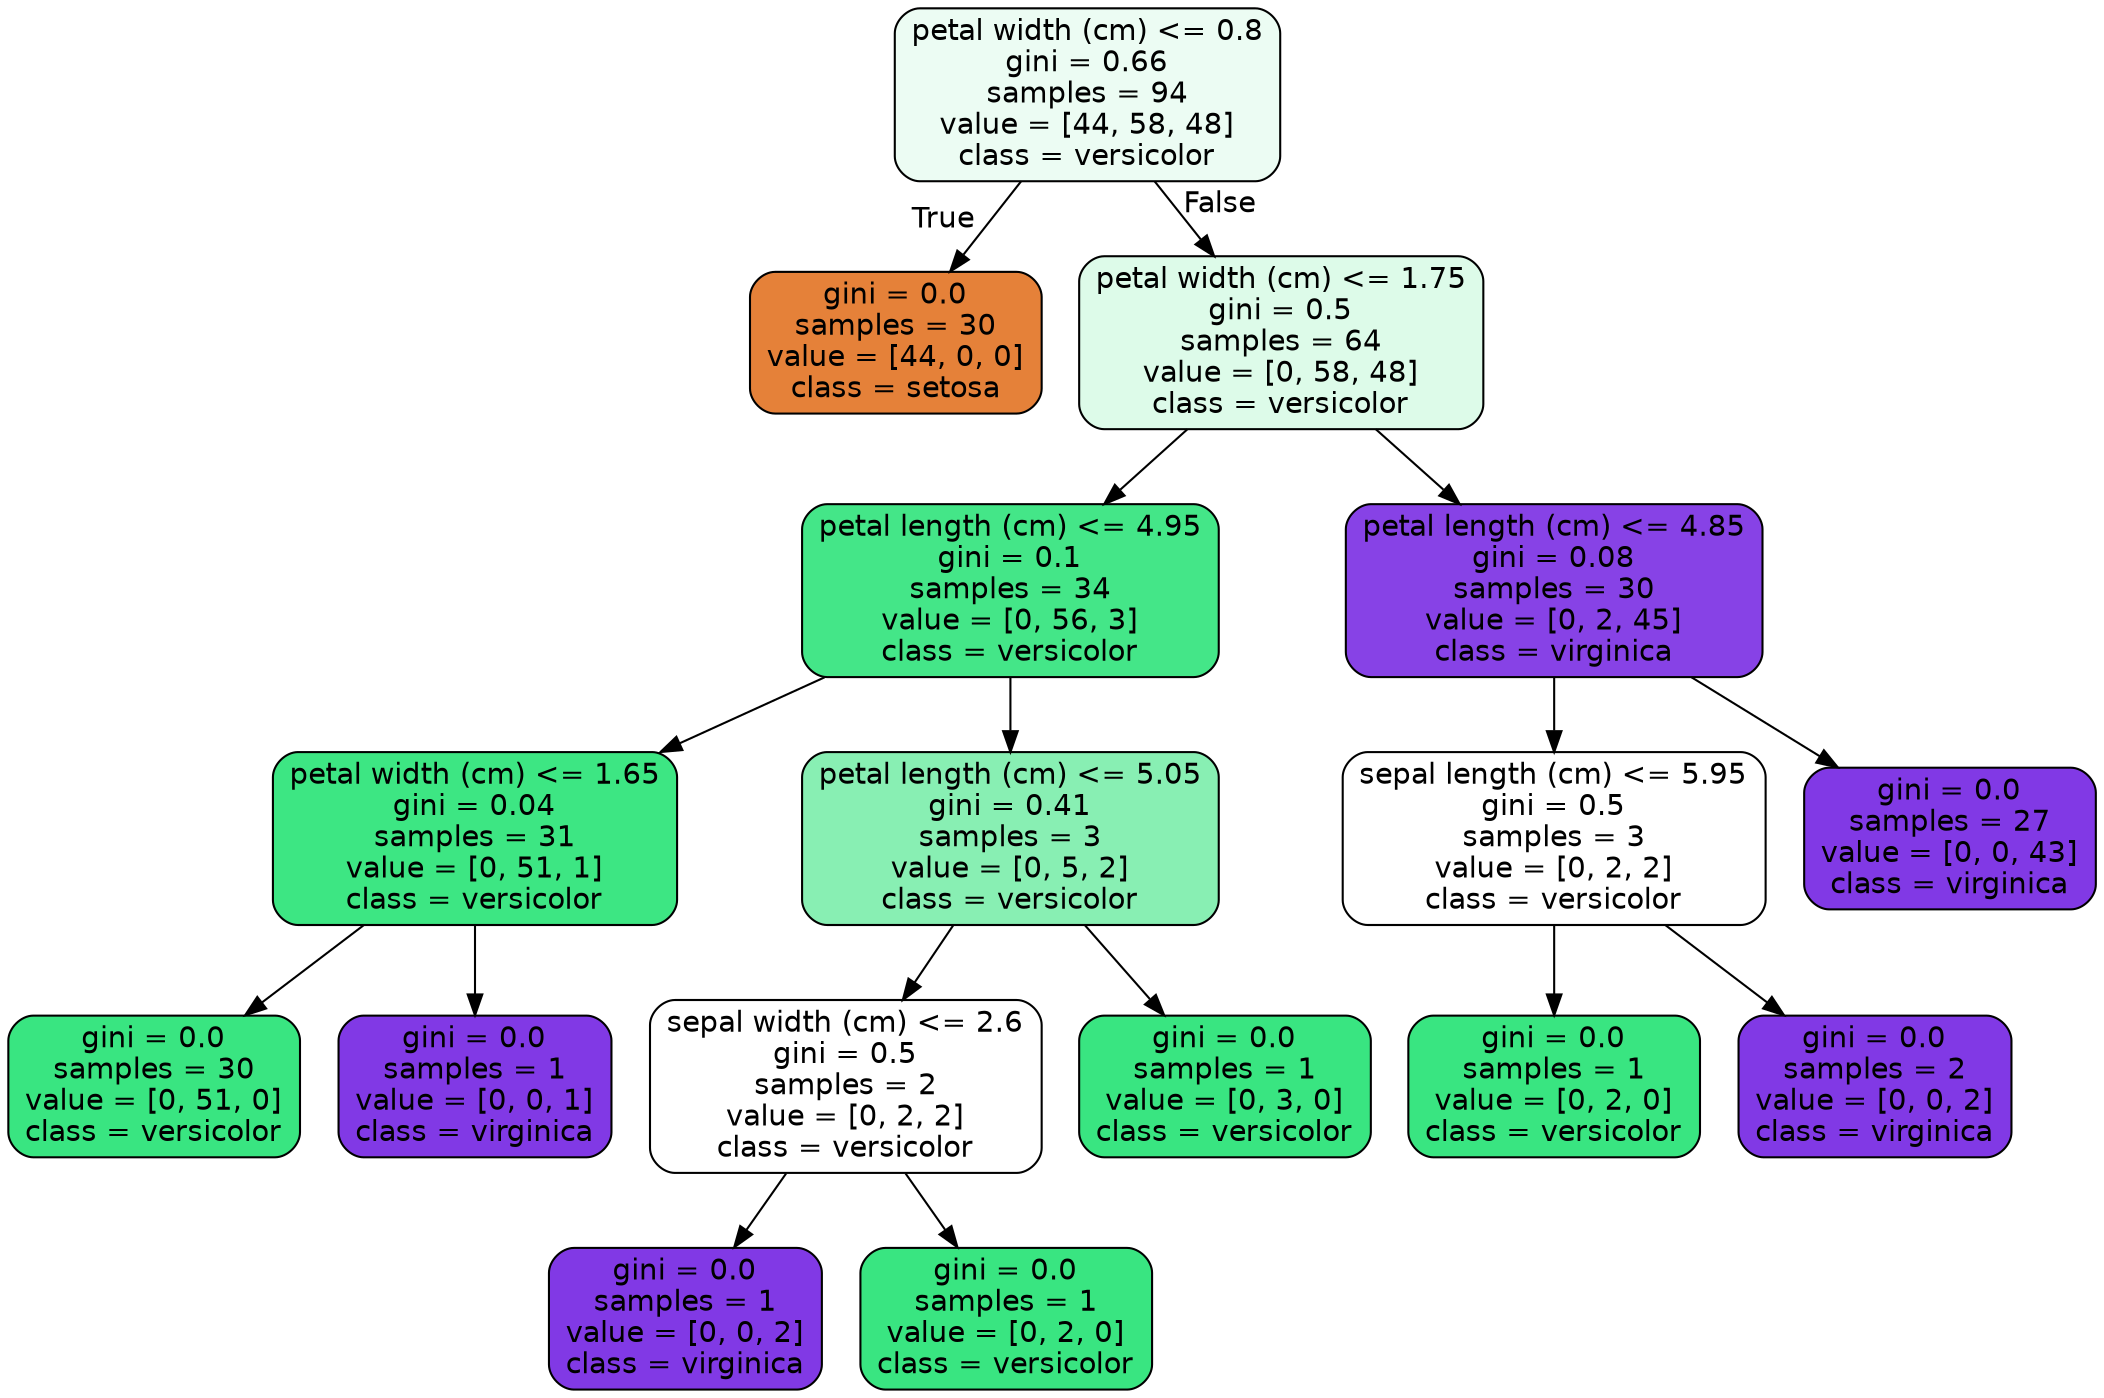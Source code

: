 digraph Tree {
node [shape=box, style="filled, rounded", color="black", fontname=helvetica] ;
edge [fontname=helvetica] ;
0 [label="petal width (cm) <= 0.8\ngini = 0.66\nsamples = 94\nvalue = [44, 58, 48]\nclass = versicolor", fillcolor="#ecfcf3"] ;
1 [label="gini = 0.0\nsamples = 30\nvalue = [44, 0, 0]\nclass = setosa", fillcolor="#e58139"] ;
0 -> 1 [labeldistance=2.5, labelangle=45, headlabel="True"] ;
2 [label="petal width (cm) <= 1.75\ngini = 0.5\nsamples = 64\nvalue = [0, 58, 48]\nclass = versicolor", fillcolor="#ddfbe9"] ;
0 -> 2 [labeldistance=2.5, labelangle=-45, headlabel="False"] ;
3 [label="petal length (cm) <= 4.95\ngini = 0.1\nsamples = 34\nvalue = [0, 56, 3]\nclass = versicolor", fillcolor="#44e688"] ;
2 -> 3 ;
4 [label="petal width (cm) <= 1.65\ngini = 0.04\nsamples = 31\nvalue = [0, 51, 1]\nclass = versicolor", fillcolor="#3de683"] ;
3 -> 4 ;
5 [label="gini = 0.0\nsamples = 30\nvalue = [0, 51, 0]\nclass = versicolor", fillcolor="#39e581"] ;
4 -> 5 ;
6 [label="gini = 0.0\nsamples = 1\nvalue = [0, 0, 1]\nclass = virginica", fillcolor="#8139e5"] ;
4 -> 6 ;
7 [label="petal length (cm) <= 5.05\ngini = 0.41\nsamples = 3\nvalue = [0, 5, 2]\nclass = versicolor", fillcolor="#88efb3"] ;
3 -> 7 ;
8 [label="sepal width (cm) <= 2.6\ngini = 0.5\nsamples = 2\nvalue = [0, 2, 2]\nclass = versicolor", fillcolor="#ffffff"] ;
7 -> 8 ;
9 [label="gini = 0.0\nsamples = 1\nvalue = [0, 0, 2]\nclass = virginica", fillcolor="#8139e5"] ;
8 -> 9 ;
10 [label="gini = 0.0\nsamples = 1\nvalue = [0, 2, 0]\nclass = versicolor", fillcolor="#39e581"] ;
8 -> 10 ;
11 [label="gini = 0.0\nsamples = 1\nvalue = [0, 3, 0]\nclass = versicolor", fillcolor="#39e581"] ;
7 -> 11 ;
12 [label="petal length (cm) <= 4.85\ngini = 0.08\nsamples = 30\nvalue = [0, 2, 45]\nclass = virginica", fillcolor="#8742e6"] ;
2 -> 12 ;
13 [label="sepal length (cm) <= 5.95\ngini = 0.5\nsamples = 3\nvalue = [0, 2, 2]\nclass = versicolor", fillcolor="#ffffff"] ;
12 -> 13 ;
14 [label="gini = 0.0\nsamples = 1\nvalue = [0, 2, 0]\nclass = versicolor", fillcolor="#39e581"] ;
13 -> 14 ;
15 [label="gini = 0.0\nsamples = 2\nvalue = [0, 0, 2]\nclass = virginica", fillcolor="#8139e5"] ;
13 -> 15 ;
16 [label="gini = 0.0\nsamples = 27\nvalue = [0, 0, 43]\nclass = virginica", fillcolor="#8139e5"] ;
12 -> 16 ;
}